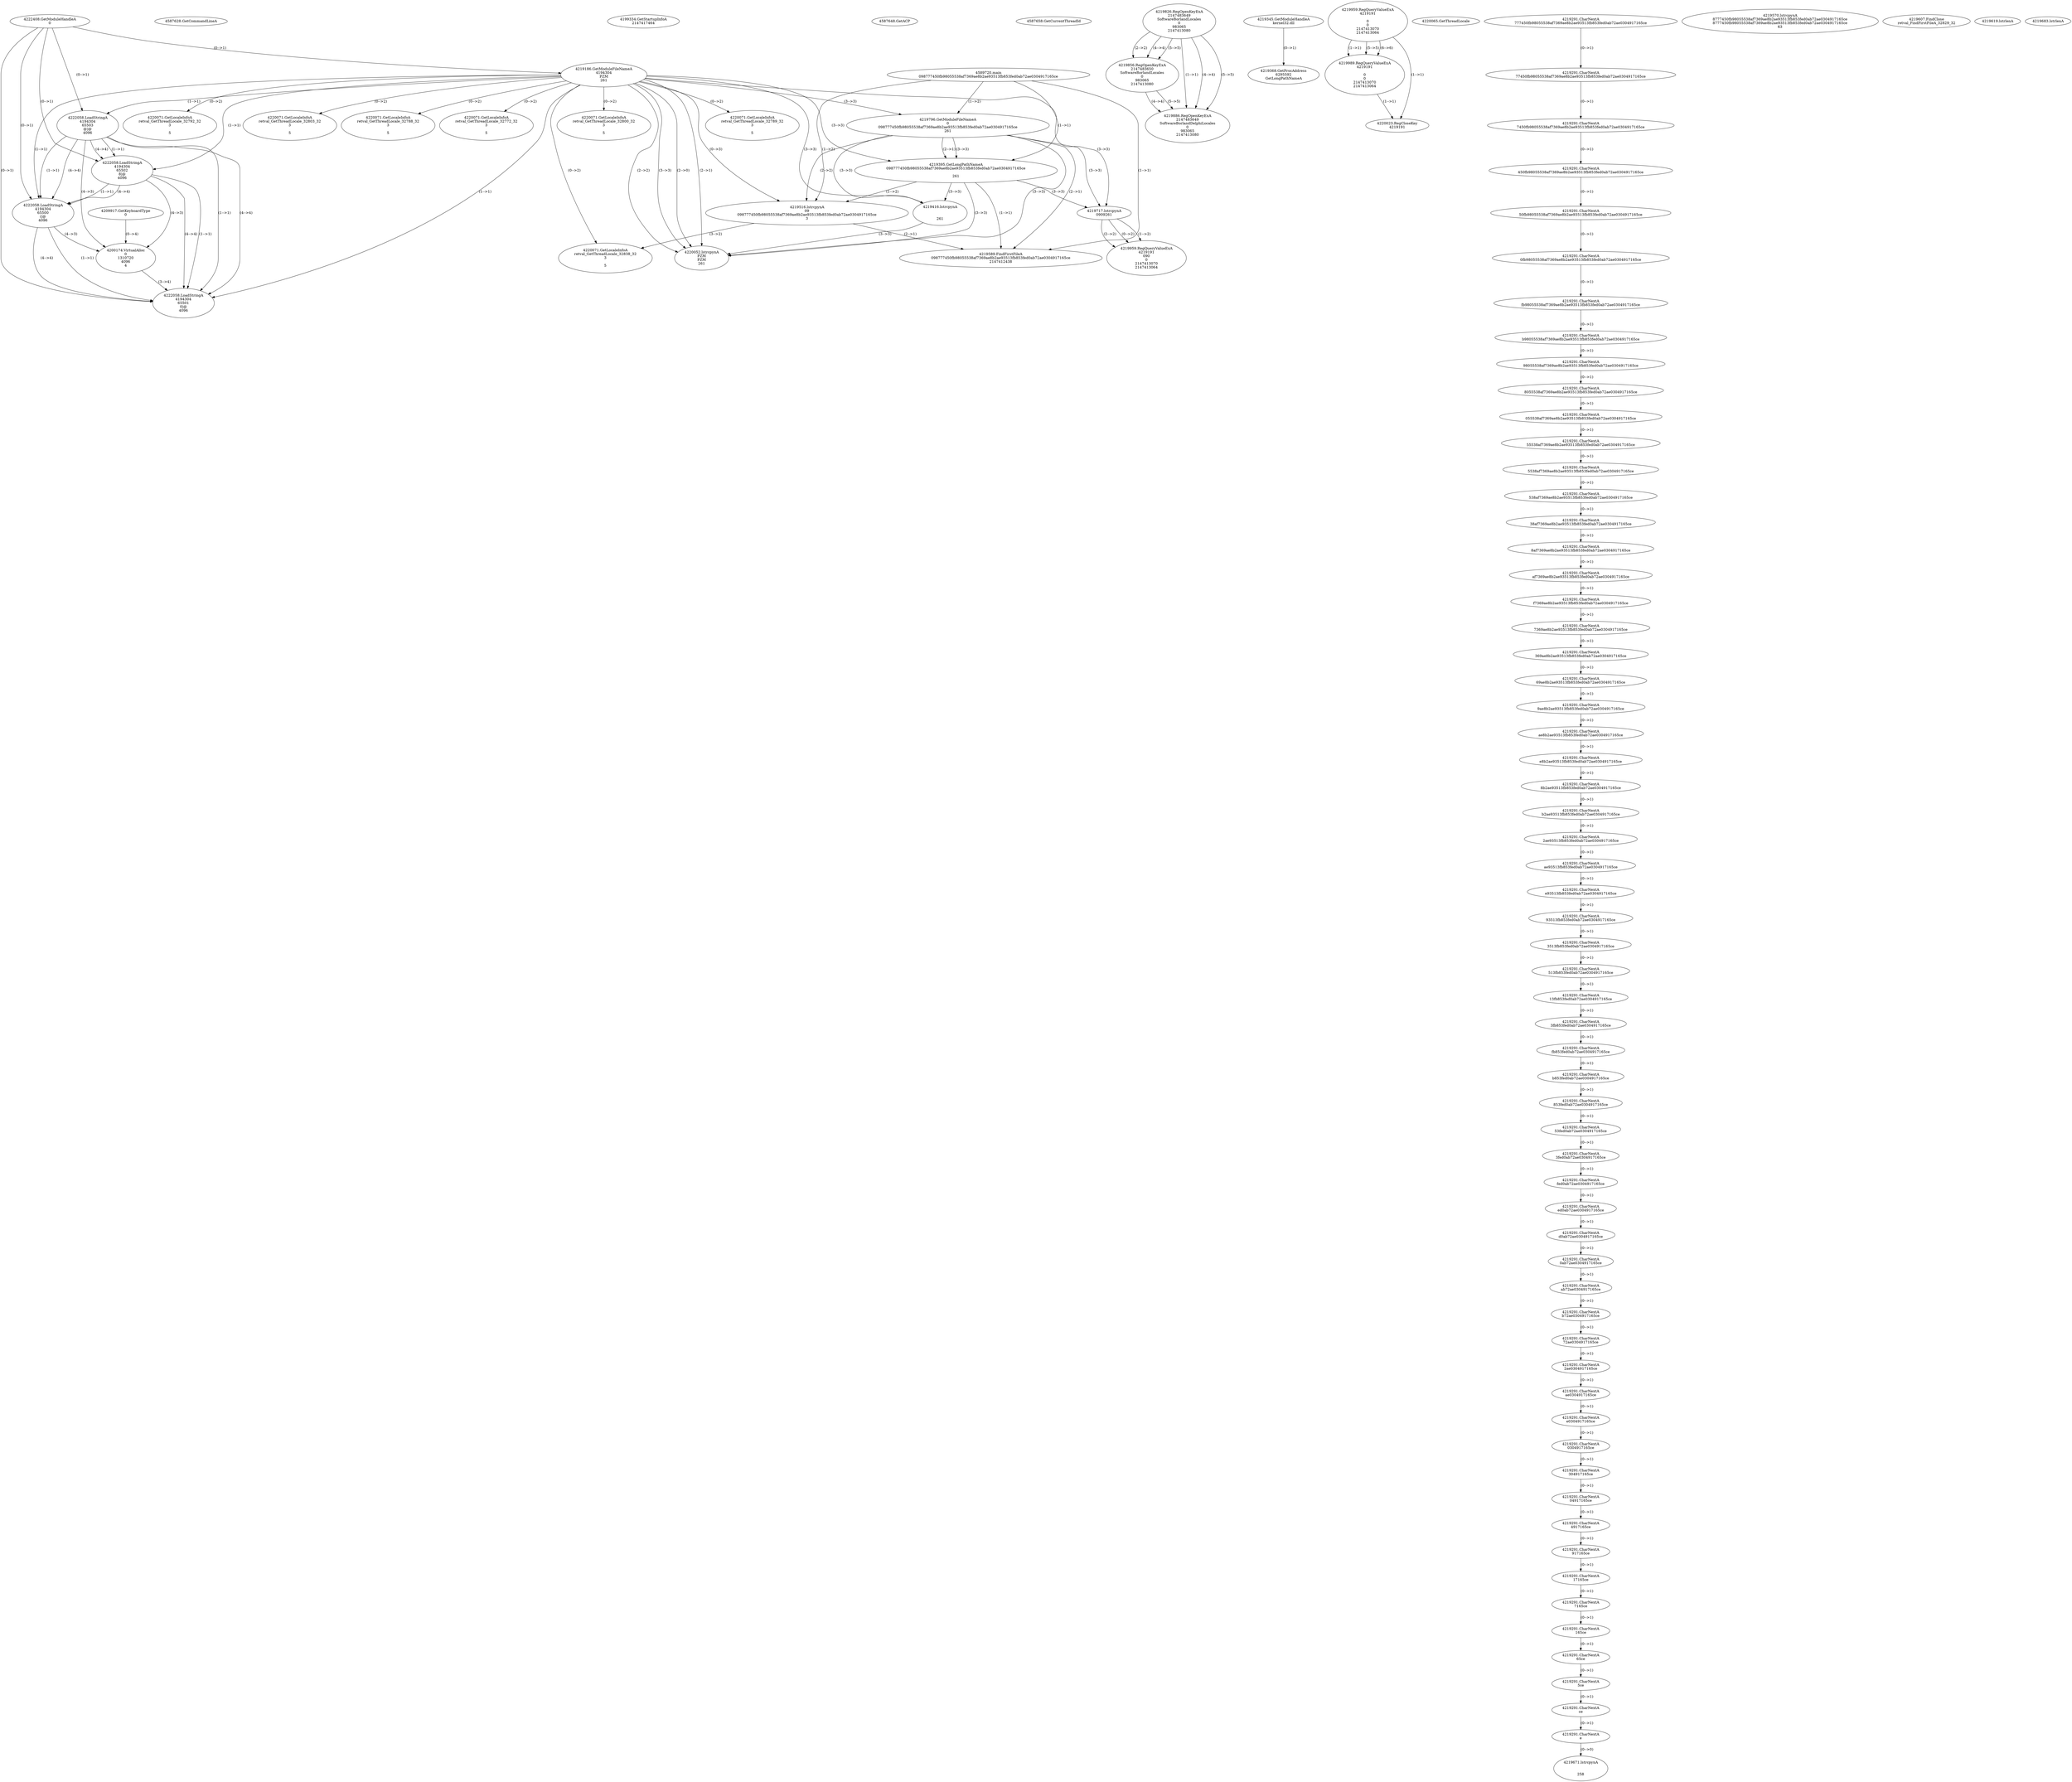 // Global SCDG with merge call
digraph {
	0 [label="4589720.main
098777450fb98055538af7369ae8b2ae93513fb853fed0ab72ae0304917165ce"]
	1 [label="4222408.GetModuleHandleA
0"]
	2 [label="4209917.GetKeyboardType
0"]
	3 [label="4587628.GetCommandLineA
"]
	4 [label="4199334.GetStartupInfoA
2147417464"]
	5 [label="4587648.GetACP
"]
	6 [label="4587658.GetCurrentThreadId
"]
	7 [label="4219186.GetModuleFileNameA
4194304
PZM
261"]
	1 -> 7 [label="(0-->1)"]
	8 [label="4219796.GetModuleFileNameA
0
098777450fb98055538af7369ae8b2ae93513fb853fed0ab72ae0304917165ce
261"]
	0 -> 8 [label="(1-->2)"]
	7 -> 8 [label="(3-->3)"]
	9 [label="4219826.RegOpenKeyExA
2147483649
Software\Borland\Locales
0
983065
2147413080"]
	10 [label="4219345.GetModuleHandleA
kernel32.dll"]
	11 [label="4219368.GetProcAddress
6295592
GetLongPathNameA"]
	10 -> 11 [label="(0-->1)"]
	12 [label="4219395.GetLongPathNameA
098777450fb98055538af7369ae8b2ae93513fb853fed0ab72ae0304917165ce

261"]
	0 -> 12 [label="(1-->1)"]
	8 -> 12 [label="(2-->1)"]
	7 -> 12 [label="(3-->3)"]
	8 -> 12 [label="(3-->3)"]
	13 [label="4219416.lstrcpynA


261"]
	7 -> 13 [label="(3-->3)"]
	8 -> 13 [label="(3-->3)"]
	12 -> 13 [label="(3-->3)"]
	14 [label="4219959.RegQueryValueExA
4219191

0
0
2147413070
2147413064"]
	15 [label="4219989.RegQueryValueExA
4219191

0
0
2147413070
2147413064"]
	14 -> 15 [label="(1-->1)"]
	14 -> 15 [label="(5-->5)"]
	14 -> 15 [label="(6-->6)"]
	16 [label="4220023.RegCloseKey
4219191"]
	14 -> 16 [label="(1-->1)"]
	15 -> 16 [label="(1-->1)"]
	17 [label="4220052.lstrcpynA
PZM
PZM
261"]
	7 -> 17 [label="(2-->1)"]
	7 -> 17 [label="(2-->2)"]
	7 -> 17 [label="(3-->3)"]
	8 -> 17 [label="(3-->3)"]
	12 -> 17 [label="(3-->3)"]
	13 -> 17 [label="(3-->3)"]
	7 -> 17 [label="(2-->0)"]
	18 [label="4220065.GetThreadLocale
"]
	19 [label="4220071.GetLocaleInfoA
retval_GetThreadLocale_32800_32
3

5"]
	7 -> 19 [label="(0-->2)"]
	20 [label="4222058.LoadStringA
4194304
65503
@|@
4096"]
	1 -> 20 [label="(0-->1)"]
	7 -> 20 [label="(1-->1)"]
	21 [label="4222058.LoadStringA
4194304
65502
8|@
4096"]
	1 -> 21 [label="(0-->1)"]
	7 -> 21 [label="(1-->1)"]
	20 -> 21 [label="(1-->1)"]
	20 -> 21 [label="(4-->4)"]
	22 [label="4219856.RegOpenKeyExA
2147483650
Software\Borland\Locales
0
983065
2147413080"]
	9 -> 22 [label="(2-->2)"]
	9 -> 22 [label="(4-->4)"]
	9 -> 22 [label="(5-->5)"]
	23 [label="4220071.GetLocaleInfoA
retval_GetThreadLocale_32789_32
3

5"]
	7 -> 23 [label="(0-->2)"]
	24 [label="4219886.RegOpenKeyExA
2147483649
Software\Borland\Delphi\Locales
0
983065
2147413080"]
	9 -> 24 [label="(1-->1)"]
	9 -> 24 [label="(4-->4)"]
	22 -> 24 [label="(4-->4)"]
	9 -> 24 [label="(5-->5)"]
	22 -> 24 [label="(5-->5)"]
	25 [label="4220071.GetLocaleInfoA
retval_GetThreadLocale_32792_32
3

5"]
	7 -> 25 [label="(0-->2)"]
	26 [label="4219516.lstrcpynA
09
098777450fb98055538af7369ae8b2ae93513fb853fed0ab72ae0304917165ce
3"]
	0 -> 26 [label="(1-->2)"]
	8 -> 26 [label="(2-->2)"]
	12 -> 26 [label="(1-->2)"]
	7 -> 26 [label="(0-->3)"]
	27 [label="4219291.CharNextA
777450fb98055538af7369ae8b2ae93513fb853fed0ab72ae0304917165ce"]
	28 [label="4219291.CharNextA
77450fb98055538af7369ae8b2ae93513fb853fed0ab72ae0304917165ce"]
	27 -> 28 [label="(0-->1)"]
	29 [label="4219291.CharNextA
7450fb98055538af7369ae8b2ae93513fb853fed0ab72ae0304917165ce"]
	28 -> 29 [label="(0-->1)"]
	30 [label="4219291.CharNextA
450fb98055538af7369ae8b2ae93513fb853fed0ab72ae0304917165ce"]
	29 -> 30 [label="(0-->1)"]
	31 [label="4219291.CharNextA
50fb98055538af7369ae8b2ae93513fb853fed0ab72ae0304917165ce"]
	30 -> 31 [label="(0-->1)"]
	32 [label="4219291.CharNextA
0fb98055538af7369ae8b2ae93513fb853fed0ab72ae0304917165ce"]
	31 -> 32 [label="(0-->1)"]
	33 [label="4219291.CharNextA
fb98055538af7369ae8b2ae93513fb853fed0ab72ae0304917165ce"]
	32 -> 33 [label="(0-->1)"]
	34 [label="4219291.CharNextA
b98055538af7369ae8b2ae93513fb853fed0ab72ae0304917165ce"]
	33 -> 34 [label="(0-->1)"]
	35 [label="4219291.CharNextA
98055538af7369ae8b2ae93513fb853fed0ab72ae0304917165ce"]
	34 -> 35 [label="(0-->1)"]
	36 [label="4219291.CharNextA
8055538af7369ae8b2ae93513fb853fed0ab72ae0304917165ce"]
	35 -> 36 [label="(0-->1)"]
	37 [label="4219291.CharNextA
055538af7369ae8b2ae93513fb853fed0ab72ae0304917165ce"]
	36 -> 37 [label="(0-->1)"]
	38 [label="4219291.CharNextA
55538af7369ae8b2ae93513fb853fed0ab72ae0304917165ce"]
	37 -> 38 [label="(0-->1)"]
	39 [label="4219291.CharNextA
5538af7369ae8b2ae93513fb853fed0ab72ae0304917165ce"]
	38 -> 39 [label="(0-->1)"]
	40 [label="4219291.CharNextA
538af7369ae8b2ae93513fb853fed0ab72ae0304917165ce"]
	39 -> 40 [label="(0-->1)"]
	41 [label="4219291.CharNextA
38af7369ae8b2ae93513fb853fed0ab72ae0304917165ce"]
	40 -> 41 [label="(0-->1)"]
	42 [label="4219291.CharNextA
8af7369ae8b2ae93513fb853fed0ab72ae0304917165ce"]
	41 -> 42 [label="(0-->1)"]
	43 [label="4219291.CharNextA
af7369ae8b2ae93513fb853fed0ab72ae0304917165ce"]
	42 -> 43 [label="(0-->1)"]
	44 [label="4219291.CharNextA
f7369ae8b2ae93513fb853fed0ab72ae0304917165ce"]
	43 -> 44 [label="(0-->1)"]
	45 [label="4219291.CharNextA
7369ae8b2ae93513fb853fed0ab72ae0304917165ce"]
	44 -> 45 [label="(0-->1)"]
	46 [label="4219291.CharNextA
369ae8b2ae93513fb853fed0ab72ae0304917165ce"]
	45 -> 46 [label="(0-->1)"]
	47 [label="4219291.CharNextA
69ae8b2ae93513fb853fed0ab72ae0304917165ce"]
	46 -> 47 [label="(0-->1)"]
	48 [label="4219291.CharNextA
9ae8b2ae93513fb853fed0ab72ae0304917165ce"]
	47 -> 48 [label="(0-->1)"]
	49 [label="4219291.CharNextA
ae8b2ae93513fb853fed0ab72ae0304917165ce"]
	48 -> 49 [label="(0-->1)"]
	50 [label="4219291.CharNextA
e8b2ae93513fb853fed0ab72ae0304917165ce"]
	49 -> 50 [label="(0-->1)"]
	51 [label="4219291.CharNextA
8b2ae93513fb853fed0ab72ae0304917165ce"]
	50 -> 51 [label="(0-->1)"]
	52 [label="4219291.CharNextA
b2ae93513fb853fed0ab72ae0304917165ce"]
	51 -> 52 [label="(0-->1)"]
	53 [label="4219291.CharNextA
2ae93513fb853fed0ab72ae0304917165ce"]
	52 -> 53 [label="(0-->1)"]
	54 [label="4219291.CharNextA
ae93513fb853fed0ab72ae0304917165ce"]
	53 -> 54 [label="(0-->1)"]
	55 [label="4219291.CharNextA
e93513fb853fed0ab72ae0304917165ce"]
	54 -> 55 [label="(0-->1)"]
	56 [label="4219291.CharNextA
93513fb853fed0ab72ae0304917165ce"]
	55 -> 56 [label="(0-->1)"]
	57 [label="4219291.CharNextA
3513fb853fed0ab72ae0304917165ce"]
	56 -> 57 [label="(0-->1)"]
	58 [label="4219291.CharNextA
513fb853fed0ab72ae0304917165ce"]
	57 -> 58 [label="(0-->1)"]
	59 [label="4219291.CharNextA
13fb853fed0ab72ae0304917165ce"]
	58 -> 59 [label="(0-->1)"]
	60 [label="4219291.CharNextA
3fb853fed0ab72ae0304917165ce"]
	59 -> 60 [label="(0-->1)"]
	61 [label="4219291.CharNextA
fb853fed0ab72ae0304917165ce"]
	60 -> 61 [label="(0-->1)"]
	62 [label="4219291.CharNextA
b853fed0ab72ae0304917165ce"]
	61 -> 62 [label="(0-->1)"]
	63 [label="4219291.CharNextA
853fed0ab72ae0304917165ce"]
	62 -> 63 [label="(0-->1)"]
	64 [label="4219291.CharNextA
53fed0ab72ae0304917165ce"]
	63 -> 64 [label="(0-->1)"]
	65 [label="4219291.CharNextA
3fed0ab72ae0304917165ce"]
	64 -> 65 [label="(0-->1)"]
	66 [label="4219291.CharNextA
fed0ab72ae0304917165ce"]
	65 -> 66 [label="(0-->1)"]
	67 [label="4219291.CharNextA
ed0ab72ae0304917165ce"]
	66 -> 67 [label="(0-->1)"]
	68 [label="4219291.CharNextA
d0ab72ae0304917165ce"]
	67 -> 68 [label="(0-->1)"]
	69 [label="4219291.CharNextA
0ab72ae0304917165ce"]
	68 -> 69 [label="(0-->1)"]
	70 [label="4219291.CharNextA
ab72ae0304917165ce"]
	69 -> 70 [label="(0-->1)"]
	71 [label="4219291.CharNextA
b72ae0304917165ce"]
	70 -> 71 [label="(0-->1)"]
	72 [label="4219291.CharNextA
72ae0304917165ce"]
	71 -> 72 [label="(0-->1)"]
	73 [label="4219291.CharNextA
2ae0304917165ce"]
	72 -> 73 [label="(0-->1)"]
	74 [label="4219291.CharNextA
ae0304917165ce"]
	73 -> 74 [label="(0-->1)"]
	75 [label="4219291.CharNextA
e0304917165ce"]
	74 -> 75 [label="(0-->1)"]
	76 [label="4219291.CharNextA
0304917165ce"]
	75 -> 76 [label="(0-->1)"]
	77 [label="4219291.CharNextA
304917165ce"]
	76 -> 77 [label="(0-->1)"]
	78 [label="4219291.CharNextA
04917165ce"]
	77 -> 78 [label="(0-->1)"]
	79 [label="4219291.CharNextA
4917165ce"]
	78 -> 79 [label="(0-->1)"]
	80 [label="4219291.CharNextA
917165ce"]
	79 -> 80 [label="(0-->1)"]
	81 [label="4219291.CharNextA
17165ce"]
	80 -> 81 [label="(0-->1)"]
	82 [label="4219291.CharNextA
7165ce"]
	81 -> 82 [label="(0-->1)"]
	83 [label="4219291.CharNextA
165ce"]
	82 -> 83 [label="(0-->1)"]
	84 [label="4219291.CharNextA
65ce"]
	83 -> 84 [label="(0-->1)"]
	85 [label="4219291.CharNextA
5ce"]
	84 -> 85 [label="(0-->1)"]
	86 [label="4219291.CharNextA
ce"]
	85 -> 86 [label="(0-->1)"]
	87 [label="4219291.CharNextA
e"]
	86 -> 87 [label="(0-->1)"]
	88 [label="4219570.lstrcpynA
8777450fb98055538af7369ae8b2ae93513fb853fed0ab72ae0304917165ce
8777450fb98055538af7369ae8b2ae93513fb853fed0ab72ae0304917165ce
63"]
	89 [label="4219589.FindFirstFileA
098777450fb98055538af7369ae8b2ae93513fb853fed0ab72ae0304917165ce
2147412438"]
	0 -> 89 [label="(1-->1)"]
	8 -> 89 [label="(2-->1)"]
	12 -> 89 [label="(1-->1)"]
	26 -> 89 [label="(2-->1)"]
	90 [label="4219607.FindClose
retval_FindFirstFileA_32829_32"]
	91 [label="4219619.lstrlenA
"]
	92 [label="4219671.lstrcpynA


258"]
	87 -> 92 [label="(0-->0)"]
	93 [label="4219683.lstrlenA
"]
	94 [label="4219717.lstrcpynA
09\
09\
261"]
	7 -> 94 [label="(3-->3)"]
	8 -> 94 [label="(3-->3)"]
	12 -> 94 [label="(3-->3)"]
	95 [label="4219959.RegQueryValueExA
4219191
09\
0
0
2147413070
2147413064"]
	94 -> 95 [label="(1-->2)"]
	94 -> 95 [label="(2-->2)"]
	94 -> 95 [label="(0-->2)"]
	96 [label="4220071.GetLocaleInfoA
retval_GetThreadLocale_32838_32
3

5"]
	7 -> 96 [label="(0-->2)"]
	26 -> 96 [label="(3-->2)"]
	97 [label="4222058.LoadStringA
4194304
65500
(|@
4096"]
	1 -> 97 [label="(0-->1)"]
	7 -> 97 [label="(1-->1)"]
	20 -> 97 [label="(1-->1)"]
	21 -> 97 [label="(1-->1)"]
	20 -> 97 [label="(4-->4)"]
	21 -> 97 [label="(4-->4)"]
	98 [label="4220071.GetLocaleInfoA
retval_GetThreadLocale_32803_32
3

5"]
	7 -> 98 [label="(0-->2)"]
	99 [label="4220071.GetLocaleInfoA
retval_GetThreadLocale_32788_32
3

5"]
	7 -> 99 [label="(0-->2)"]
	100 [label="4220071.GetLocaleInfoA
retval_GetThreadLocale_32772_32
3

5"]
	7 -> 100 [label="(0-->2)"]
	101 [label="4200174.VirtualAlloc
0
1310720
4096
4"]
	20 -> 101 [label="(4-->3)"]
	21 -> 101 [label="(4-->3)"]
	97 -> 101 [label="(4-->3)"]
	2 -> 101 [label="(0-->4)"]
	102 [label="4222058.LoadStringA
4194304
65501
0|@
4096"]
	1 -> 102 [label="(0-->1)"]
	7 -> 102 [label="(1-->1)"]
	20 -> 102 [label="(1-->1)"]
	21 -> 102 [label="(1-->1)"]
	97 -> 102 [label="(1-->1)"]
	20 -> 102 [label="(4-->4)"]
	21 -> 102 [label="(4-->4)"]
	97 -> 102 [label="(4-->4)"]
	101 -> 102 [label="(3-->4)"]
}
